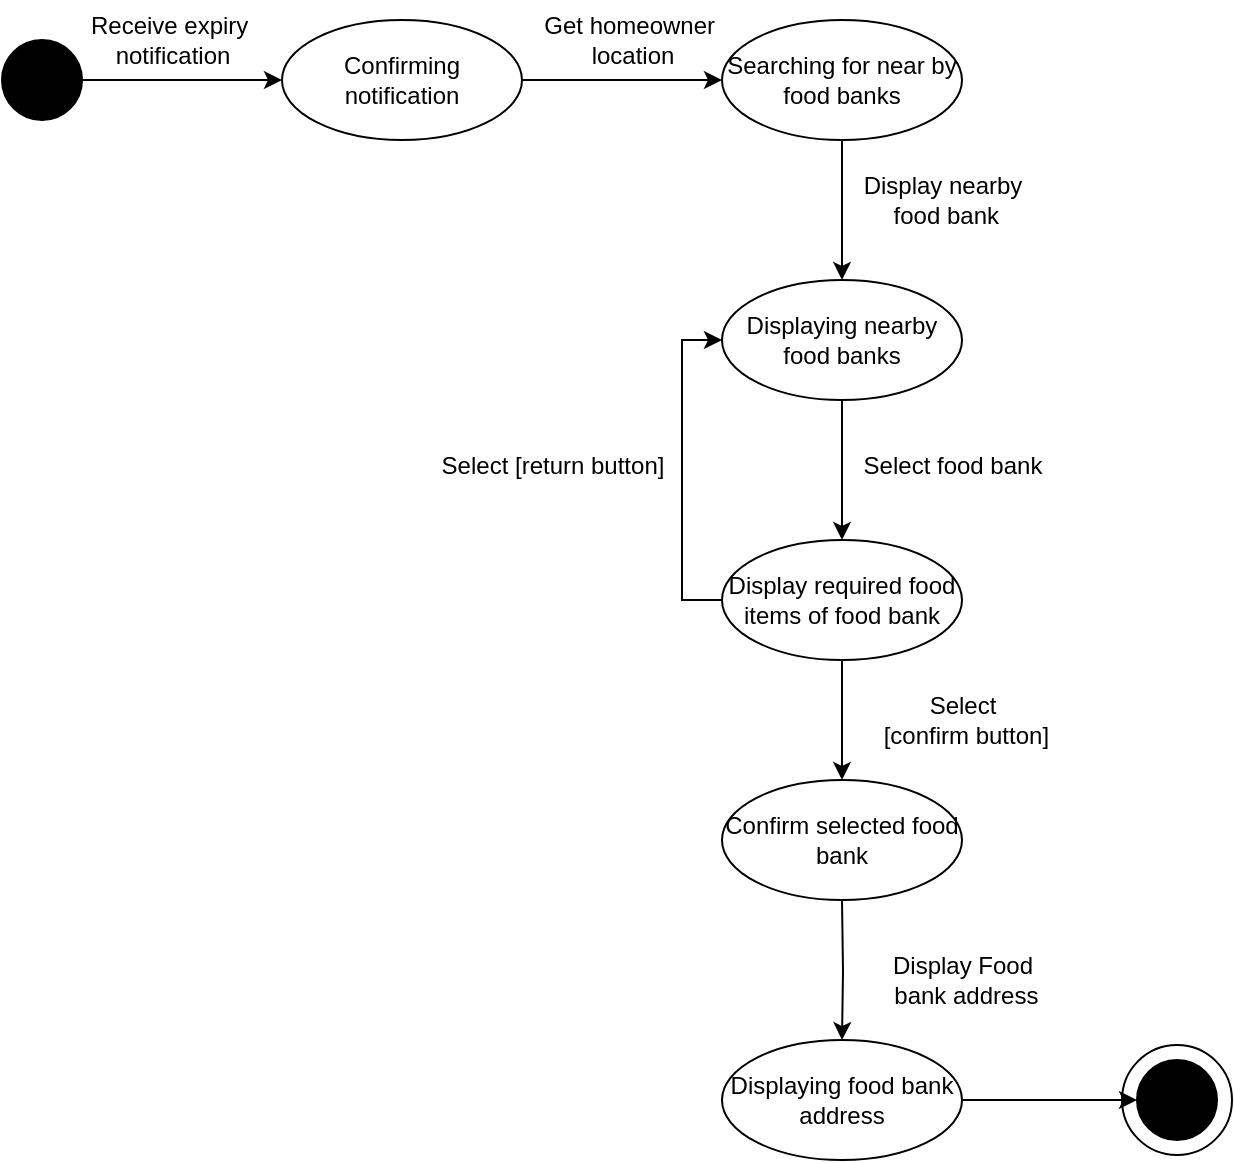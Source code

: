 <mxfile version="23.1.4" type="device">
  <diagram name="Page-1" id="C5eJdvvLRLpj0kCeoj5C">
    <mxGraphModel dx="989" dy="567" grid="1" gridSize="10" guides="1" tooltips="1" connect="1" arrows="1" fold="1" page="1" pageScale="1" pageWidth="850" pageHeight="1100" math="0" shadow="0">
      <root>
        <mxCell id="0" />
        <mxCell id="1" parent="0" />
        <mxCell id="LuoFmleVfXX2ZN7kxHwU-19" value="" style="edgeStyle=orthogonalEdgeStyle;rounded=0;orthogonalLoop=1;jettySize=auto;html=1;entryX=0;entryY=0.5;entryDx=0;entryDy=0;" edge="1" parent="1" source="m1-u2TJAcXCcuv39WsT8-2" target="LuoFmleVfXX2ZN7kxHwU-59">
          <mxGeometry relative="1" as="geometry">
            <mxPoint x="177.5" y="180" as="targetPoint" />
          </mxGeometry>
        </mxCell>
        <mxCell id="m1-u2TJAcXCcuv39WsT8-2" value="" style="ellipse;whiteSpace=wrap;html=1;aspect=fixed;fillColor=#000000;" parent="1" vertex="1">
          <mxGeometry x="30" y="160" width="40" height="40" as="geometry" />
        </mxCell>
        <mxCell id="m1-u2TJAcXCcuv39WsT8-52" value="" style="group" parent="1" vertex="1" connectable="0">
          <mxGeometry x="590" y="662.5" width="55" height="55" as="geometry" />
        </mxCell>
        <mxCell id="m1-u2TJAcXCcuv39WsT8-53" value="" style="ellipse;whiteSpace=wrap;html=1;aspect=fixed;gradientColor=default;fillColor=none;" parent="m1-u2TJAcXCcuv39WsT8-52" vertex="1">
          <mxGeometry width="55" height="55" as="geometry" />
        </mxCell>
        <mxCell id="m1-u2TJAcXCcuv39WsT8-54" value="" style="ellipse;whiteSpace=wrap;html=1;aspect=fixed;fillColor=#000000;" parent="m1-u2TJAcXCcuv39WsT8-52" vertex="1">
          <mxGeometry x="7.5" y="7.5" width="40" height="40" as="geometry" />
        </mxCell>
        <mxCell id="LuoFmleVfXX2ZN7kxHwU-65" value="" style="edgeStyle=orthogonalEdgeStyle;rounded=0;orthogonalLoop=1;jettySize=auto;html=1;" edge="1" parent="1" source="LuoFmleVfXX2ZN7kxHwU-59" target="LuoFmleVfXX2ZN7kxHwU-60">
          <mxGeometry relative="1" as="geometry" />
        </mxCell>
        <mxCell id="LuoFmleVfXX2ZN7kxHwU-59" value="Confirming notification" style="ellipse;whiteSpace=wrap;html=1;" vertex="1" parent="1">
          <mxGeometry x="170" y="150" width="120" height="60" as="geometry" />
        </mxCell>
        <mxCell id="LuoFmleVfXX2ZN7kxHwU-66" value="" style="edgeStyle=orthogonalEdgeStyle;rounded=0;orthogonalLoop=1;jettySize=auto;html=1;" edge="1" parent="1" source="LuoFmleVfXX2ZN7kxHwU-60" target="LuoFmleVfXX2ZN7kxHwU-61">
          <mxGeometry relative="1" as="geometry" />
        </mxCell>
        <mxCell id="LuoFmleVfXX2ZN7kxHwU-60" value="Searching for near by food banks" style="ellipse;whiteSpace=wrap;html=1;" vertex="1" parent="1">
          <mxGeometry x="390" y="150" width="120" height="60" as="geometry" />
        </mxCell>
        <mxCell id="LuoFmleVfXX2ZN7kxHwU-67" value="" style="edgeStyle=orthogonalEdgeStyle;rounded=0;orthogonalLoop=1;jettySize=auto;html=1;" edge="1" parent="1" source="LuoFmleVfXX2ZN7kxHwU-61" target="LuoFmleVfXX2ZN7kxHwU-62">
          <mxGeometry relative="1" as="geometry" />
        </mxCell>
        <mxCell id="LuoFmleVfXX2ZN7kxHwU-61" value="Displaying nearby food banks" style="ellipse;whiteSpace=wrap;html=1;" vertex="1" parent="1">
          <mxGeometry x="390" y="280" width="120" height="60" as="geometry" />
        </mxCell>
        <mxCell id="LuoFmleVfXX2ZN7kxHwU-68" value="" style="edgeStyle=orthogonalEdgeStyle;rounded=0;orthogonalLoop=1;jettySize=auto;html=1;" edge="1" parent="1" target="LuoFmleVfXX2ZN7kxHwU-63">
          <mxGeometry relative="1" as="geometry">
            <mxPoint x="450.0" y="590" as="sourcePoint" />
          </mxGeometry>
        </mxCell>
        <mxCell id="LuoFmleVfXX2ZN7kxHwU-76" style="edgeStyle=orthogonalEdgeStyle;rounded=0;orthogonalLoop=1;jettySize=auto;html=1;entryX=0;entryY=0.5;entryDx=0;entryDy=0;" edge="1" parent="1" source="LuoFmleVfXX2ZN7kxHwU-62" target="LuoFmleVfXX2ZN7kxHwU-61">
          <mxGeometry relative="1" as="geometry">
            <Array as="points">
              <mxPoint x="370" y="440" />
              <mxPoint x="370" y="310" />
            </Array>
          </mxGeometry>
        </mxCell>
        <mxCell id="LuoFmleVfXX2ZN7kxHwU-79" value="" style="edgeStyle=orthogonalEdgeStyle;rounded=0;orthogonalLoop=1;jettySize=auto;html=1;" edge="1" parent="1" source="LuoFmleVfXX2ZN7kxHwU-62" target="LuoFmleVfXX2ZN7kxHwU-78">
          <mxGeometry relative="1" as="geometry" />
        </mxCell>
        <mxCell id="LuoFmleVfXX2ZN7kxHwU-62" value="Display required food items of food bank" style="ellipse;whiteSpace=wrap;html=1;" vertex="1" parent="1">
          <mxGeometry x="390" y="410" width="120" height="60" as="geometry" />
        </mxCell>
        <mxCell id="LuoFmleVfXX2ZN7kxHwU-81" value="" style="edgeStyle=orthogonalEdgeStyle;rounded=0;orthogonalLoop=1;jettySize=auto;html=1;" edge="1" parent="1" source="LuoFmleVfXX2ZN7kxHwU-63" target="m1-u2TJAcXCcuv39WsT8-54">
          <mxGeometry relative="1" as="geometry" />
        </mxCell>
        <mxCell id="LuoFmleVfXX2ZN7kxHwU-63" value="Displaying food bank address" style="ellipse;whiteSpace=wrap;html=1;" vertex="1" parent="1">
          <mxGeometry x="390" y="660" width="120" height="60" as="geometry" />
        </mxCell>
        <mxCell id="LuoFmleVfXX2ZN7kxHwU-71" value="&lt;div&gt;Receive expiry&amp;nbsp;&lt;/div&gt;&lt;div&gt;notification&lt;/div&gt;" style="text;html=1;align=center;verticalAlign=middle;resizable=0;points=[];autosize=1;strokeColor=none;fillColor=none;" vertex="1" parent="1">
          <mxGeometry x="60" y="140" width="110" height="40" as="geometry" />
        </mxCell>
        <mxCell id="LuoFmleVfXX2ZN7kxHwU-72" value="&lt;div&gt;Get homeowner&amp;nbsp;&lt;/div&gt;&lt;div&gt;location&lt;/div&gt;" style="text;html=1;align=center;verticalAlign=middle;resizable=0;points=[];autosize=1;strokeColor=none;fillColor=none;" vertex="1" parent="1">
          <mxGeometry x="290" y="140" width="110" height="40" as="geometry" />
        </mxCell>
        <mxCell id="LuoFmleVfXX2ZN7kxHwU-73" value="&lt;div&gt;Display nearby&lt;/div&gt;&lt;div&gt;&amp;nbsp;food bank&lt;/div&gt;" style="text;html=1;align=center;verticalAlign=middle;resizable=0;points=[];autosize=1;strokeColor=none;fillColor=none;" vertex="1" parent="1">
          <mxGeometry x="450" y="220" width="100" height="40" as="geometry" />
        </mxCell>
        <mxCell id="LuoFmleVfXX2ZN7kxHwU-74" value="Select food bank" style="text;html=1;align=center;verticalAlign=middle;resizable=0;points=[];autosize=1;strokeColor=none;fillColor=none;" vertex="1" parent="1">
          <mxGeometry x="450" y="358" width="110" height="30" as="geometry" />
        </mxCell>
        <mxCell id="LuoFmleVfXX2ZN7kxHwU-75" value="&lt;div&gt;Display Food&lt;/div&gt;&lt;div&gt;&amp;nbsp;bank address&lt;/div&gt;" style="text;html=1;align=center;verticalAlign=middle;resizable=0;points=[];autosize=1;strokeColor=none;fillColor=none;" vertex="1" parent="1">
          <mxGeometry x="460" y="610" width="100" height="40" as="geometry" />
        </mxCell>
        <mxCell id="LuoFmleVfXX2ZN7kxHwU-77" value="Select [return button]" style="text;html=1;align=center;verticalAlign=middle;resizable=0;points=[];autosize=1;strokeColor=none;fillColor=none;" vertex="1" parent="1">
          <mxGeometry x="240" y="358" width="130" height="30" as="geometry" />
        </mxCell>
        <mxCell id="LuoFmleVfXX2ZN7kxHwU-78" value="Confirm selected food bank" style="ellipse;whiteSpace=wrap;html=1;" vertex="1" parent="1">
          <mxGeometry x="390" y="530" width="120" height="60" as="geometry" />
        </mxCell>
        <mxCell id="LuoFmleVfXX2ZN7kxHwU-80" value="&lt;div&gt;Select&lt;/div&gt;&lt;div&gt;&amp;nbsp;[confirm button]&lt;/div&gt;" style="text;html=1;align=center;verticalAlign=middle;resizable=0;points=[];autosize=1;strokeColor=none;fillColor=none;" vertex="1" parent="1">
          <mxGeometry x="455" y="480" width="110" height="40" as="geometry" />
        </mxCell>
      </root>
    </mxGraphModel>
  </diagram>
</mxfile>
